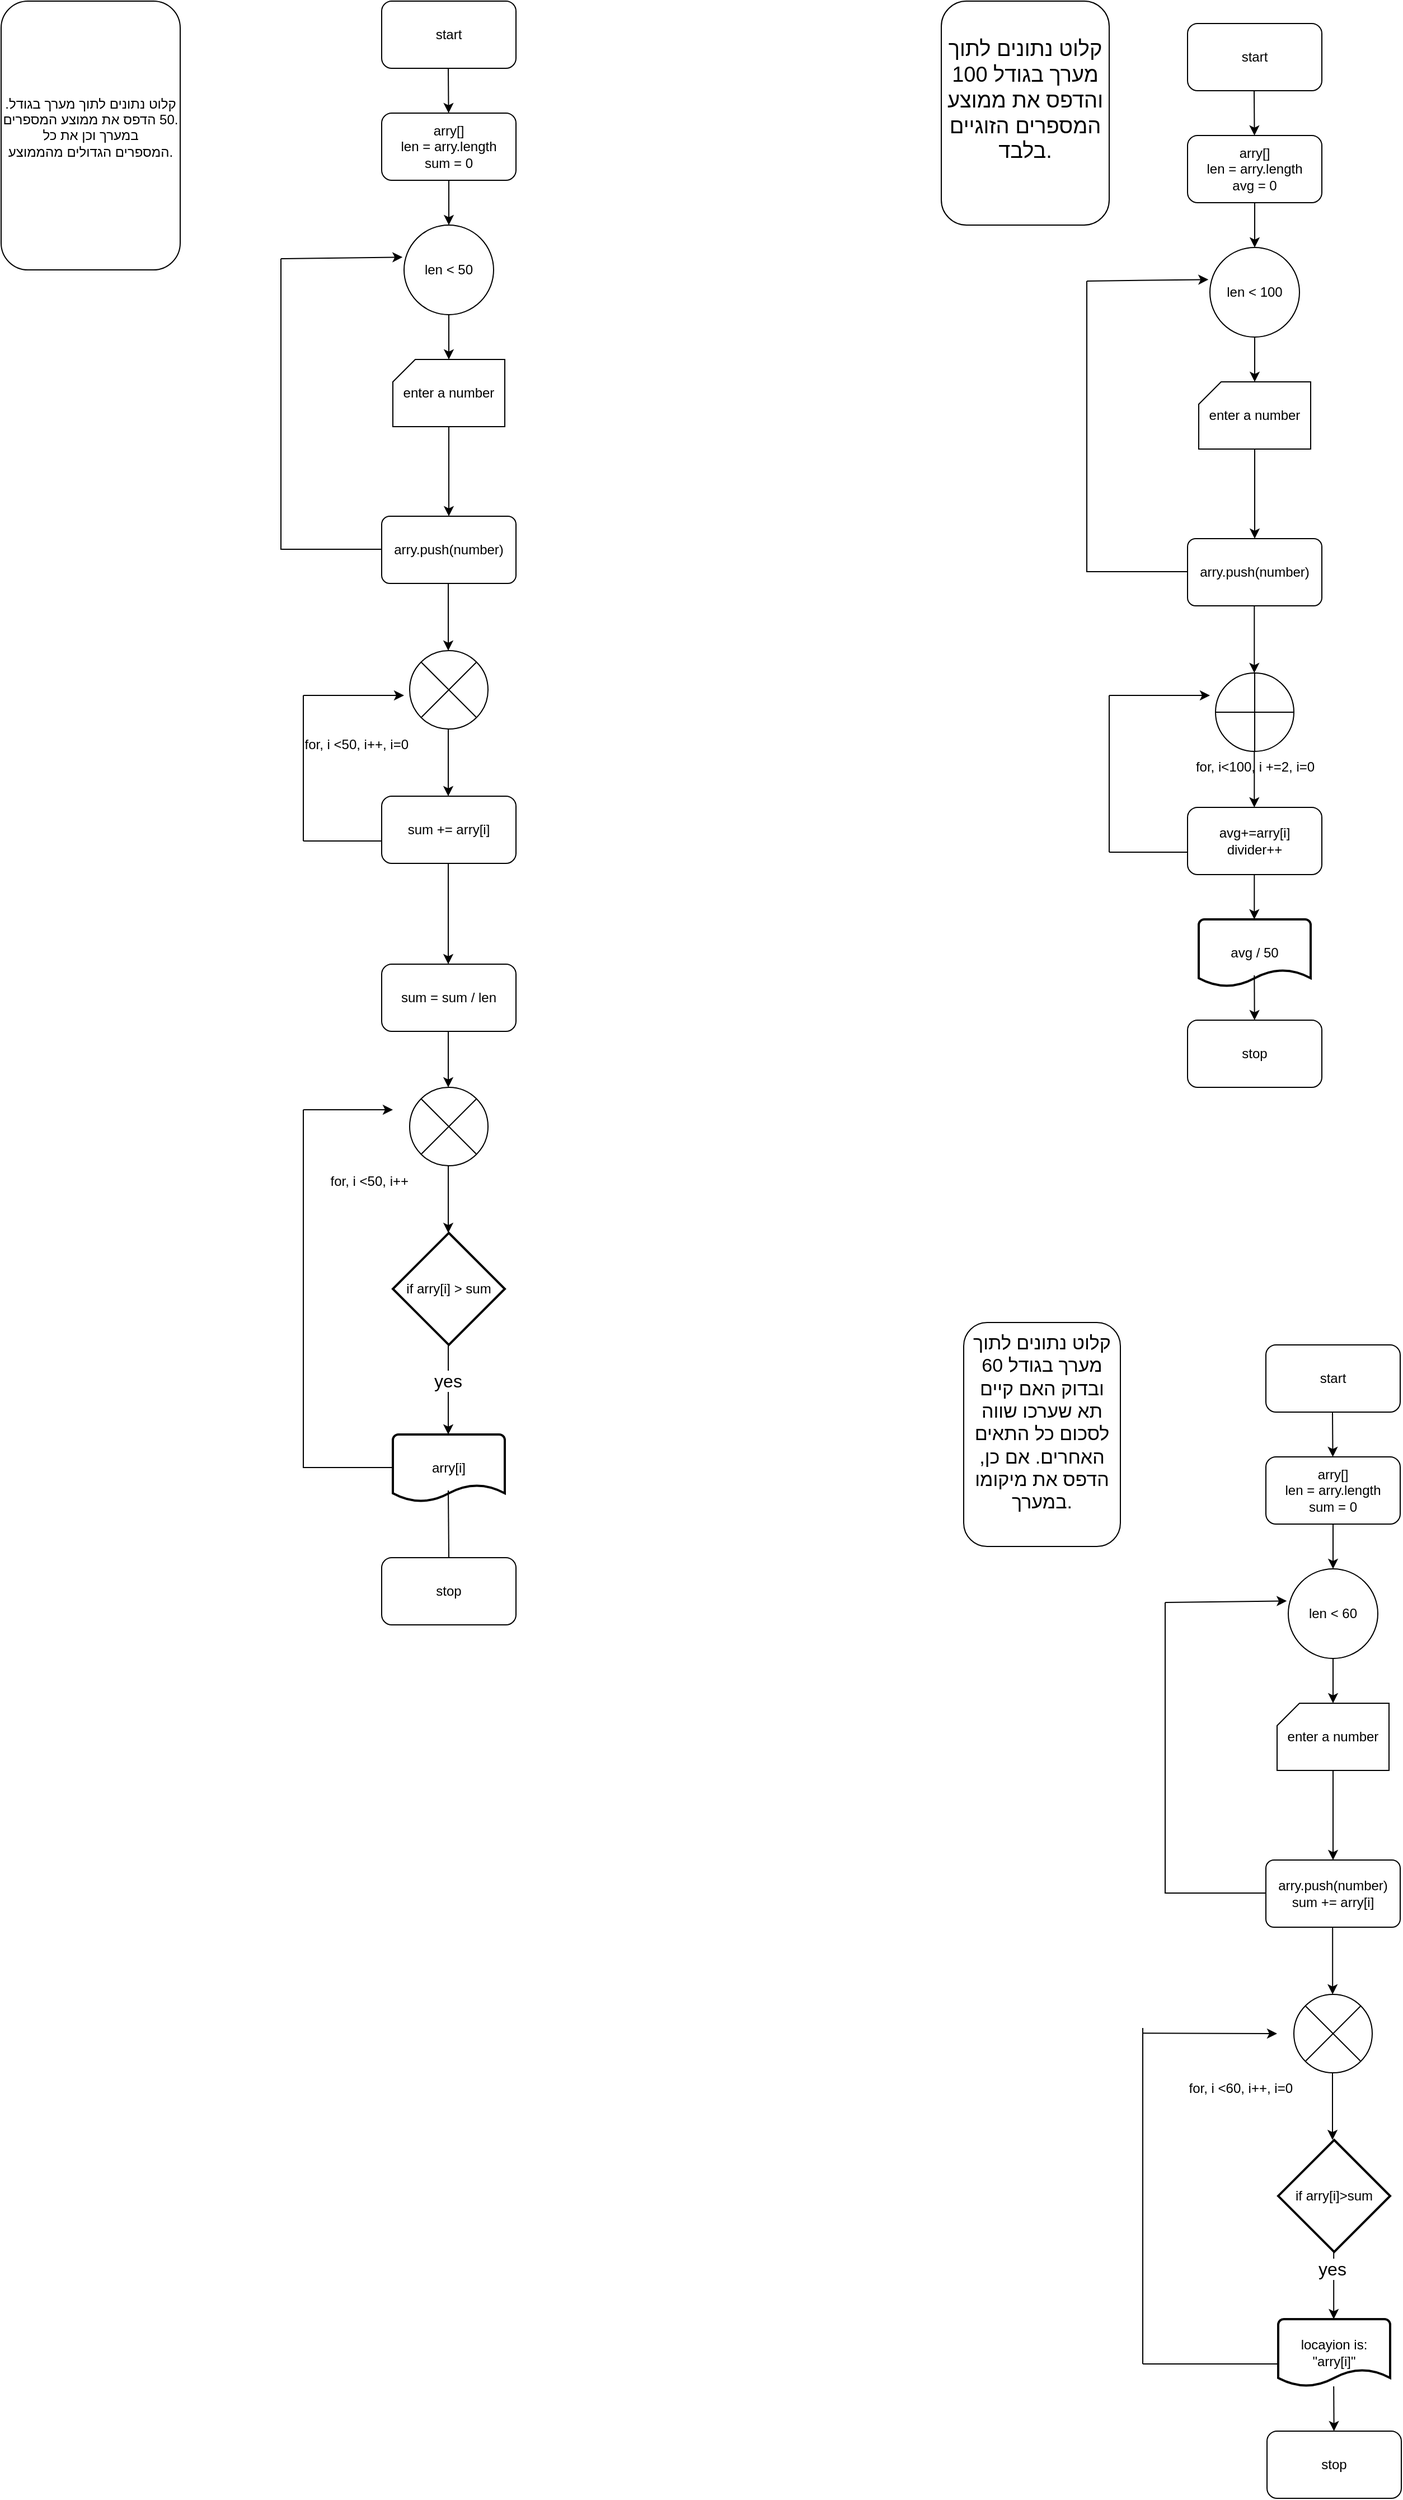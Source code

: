 <mxfile version="22.1.5" type="github">
  <diagram id="C5RBs43oDa-KdzZeNtuy" name="Page-1">
    <mxGraphModel dx="3366" dy="2257" grid="1" gridSize="10" guides="1" tooltips="1" connect="1" arrows="1" fold="1" page="1" pageScale="1" pageWidth="827" pageHeight="1169" math="0" shadow="0">
      <root>
        <mxCell id="WIyWlLk6GJQsqaUBKTNV-0" />
        <mxCell id="WIyWlLk6GJQsqaUBKTNV-1" parent="WIyWlLk6GJQsqaUBKTNV-0" />
        <mxCell id="SQix-TSE2oGtdI4UCU8X-0" value="&lt;div&gt;.קלוט נתונים לתוך מערך בגודל .50 הדפס את ממוצע המספרים במערך וכן את כל&lt;/div&gt;&lt;div&gt;המספרים הגדולים מהממוצע.&lt;/div&gt;&lt;div&gt;&lt;br&gt;&lt;/div&gt;" style="rounded=1;whiteSpace=wrap;html=1;" vertex="1" parent="WIyWlLk6GJQsqaUBKTNV-1">
          <mxGeometry y="10" width="160" height="240" as="geometry" />
        </mxCell>
        <mxCell id="SQix-TSE2oGtdI4UCU8X-1" value="start" style="rounded=1;whiteSpace=wrap;html=1;" vertex="1" parent="WIyWlLk6GJQsqaUBKTNV-1">
          <mxGeometry x="340" y="10" width="120" height="60" as="geometry" />
        </mxCell>
        <mxCell id="SQix-TSE2oGtdI4UCU8X-2" value="" style="endArrow=classic;html=1;rounded=0;" edge="1" parent="WIyWlLk6GJQsqaUBKTNV-1" target="SQix-TSE2oGtdI4UCU8X-3">
          <mxGeometry width="50" height="50" relative="1" as="geometry">
            <mxPoint x="399.5" y="70" as="sourcePoint" />
            <mxPoint x="399.5" y="130" as="targetPoint" />
          </mxGeometry>
        </mxCell>
        <mxCell id="SQix-TSE2oGtdI4UCU8X-5" value="" style="edgeStyle=orthogonalEdgeStyle;rounded=0;orthogonalLoop=1;jettySize=auto;html=1;" edge="1" parent="WIyWlLk6GJQsqaUBKTNV-1" source="SQix-TSE2oGtdI4UCU8X-3" target="SQix-TSE2oGtdI4UCU8X-4">
          <mxGeometry relative="1" as="geometry" />
        </mxCell>
        <mxCell id="SQix-TSE2oGtdI4UCU8X-3" value="arry[]&lt;br&gt;len = arry.length&lt;br&gt;sum = 0" style="rounded=1;whiteSpace=wrap;html=1;" vertex="1" parent="WIyWlLk6GJQsqaUBKTNV-1">
          <mxGeometry x="340" y="110" width="120" height="60" as="geometry" />
        </mxCell>
        <mxCell id="SQix-TSE2oGtdI4UCU8X-7" value="" style="edgeStyle=orthogonalEdgeStyle;rounded=0;orthogonalLoop=1;jettySize=auto;html=1;" edge="1" parent="WIyWlLk6GJQsqaUBKTNV-1" source="SQix-TSE2oGtdI4UCU8X-4">
          <mxGeometry relative="1" as="geometry">
            <mxPoint x="400" y="330" as="targetPoint" />
          </mxGeometry>
        </mxCell>
        <mxCell id="SQix-TSE2oGtdI4UCU8X-4" value="len &amp;lt; 50" style="ellipse;whiteSpace=wrap;html=1;rounded=1;" vertex="1" parent="WIyWlLk6GJQsqaUBKTNV-1">
          <mxGeometry x="360" y="210" width="80" height="80" as="geometry" />
        </mxCell>
        <mxCell id="SQix-TSE2oGtdI4UCU8X-10" value="" style="edgeStyle=orthogonalEdgeStyle;rounded=0;orthogonalLoop=1;jettySize=auto;html=1;" edge="1" parent="WIyWlLk6GJQsqaUBKTNV-1" source="SQix-TSE2oGtdI4UCU8X-8" target="SQix-TSE2oGtdI4UCU8X-9">
          <mxGeometry relative="1" as="geometry" />
        </mxCell>
        <mxCell id="SQix-TSE2oGtdI4UCU8X-8" value="enter a number" style="verticalLabelPosition=middle;verticalAlign=middle;html=1;shape=card;whiteSpace=wrap;size=20;arcSize=12;labelPosition=center;align=center;" vertex="1" parent="WIyWlLk6GJQsqaUBKTNV-1">
          <mxGeometry x="350" y="330" width="100" height="60" as="geometry" />
        </mxCell>
        <mxCell id="SQix-TSE2oGtdI4UCU8X-9" value="arry.push(number)" style="rounded=1;whiteSpace=wrap;html=1;arcSize=12;" vertex="1" parent="WIyWlLk6GJQsqaUBKTNV-1">
          <mxGeometry x="340" y="470" width="120" height="60" as="geometry" />
        </mxCell>
        <mxCell id="SQix-TSE2oGtdI4UCU8X-11" value="" style="endArrow=none;html=1;rounded=0;" edge="1" parent="WIyWlLk6GJQsqaUBKTNV-1">
          <mxGeometry width="50" height="50" relative="1" as="geometry">
            <mxPoint x="250" y="499.5" as="sourcePoint" />
            <mxPoint x="340" y="499.5" as="targetPoint" />
          </mxGeometry>
        </mxCell>
        <mxCell id="SQix-TSE2oGtdI4UCU8X-12" value="" style="endArrow=none;html=1;rounded=0;" edge="1" parent="WIyWlLk6GJQsqaUBKTNV-1">
          <mxGeometry width="50" height="50" relative="1" as="geometry">
            <mxPoint x="250" y="500" as="sourcePoint" />
            <mxPoint x="250" y="240" as="targetPoint" />
          </mxGeometry>
        </mxCell>
        <mxCell id="SQix-TSE2oGtdI4UCU8X-14" value="" style="endArrow=classic;html=1;rounded=0;entryX=-0.017;entryY=0.358;entryDx=0;entryDy=0;entryPerimeter=0;" edge="1" parent="WIyWlLk6GJQsqaUBKTNV-1" target="SQix-TSE2oGtdI4UCU8X-4">
          <mxGeometry width="50" height="50" relative="1" as="geometry">
            <mxPoint x="250" y="240" as="sourcePoint" />
            <mxPoint x="310" y="140" as="targetPoint" />
          </mxGeometry>
        </mxCell>
        <mxCell id="SQix-TSE2oGtdI4UCU8X-15" value="" style="endArrow=classic;html=1;rounded=0;" edge="1" parent="WIyWlLk6GJQsqaUBKTNV-1">
          <mxGeometry width="50" height="50" relative="1" as="geometry">
            <mxPoint x="399.5" y="530" as="sourcePoint" />
            <mxPoint x="399.5" y="590" as="targetPoint" />
          </mxGeometry>
        </mxCell>
        <mxCell id="SQix-TSE2oGtdI4UCU8X-16" value="for, i &amp;lt;50, i++, i=0" style="verticalLabelPosition=bottom;verticalAlign=top;html=1;shape=mxgraph.flowchart.or;labelPosition=left;align=right;" vertex="1" parent="WIyWlLk6GJQsqaUBKTNV-1">
          <mxGeometry x="365" y="590" width="70" height="70" as="geometry" />
        </mxCell>
        <mxCell id="SQix-TSE2oGtdI4UCU8X-17" value="" style="endArrow=classic;html=1;rounded=0;" edge="1" parent="WIyWlLk6GJQsqaUBKTNV-1">
          <mxGeometry width="50" height="50" relative="1" as="geometry">
            <mxPoint x="399.5" y="660" as="sourcePoint" />
            <mxPoint x="399.5" y="720" as="targetPoint" />
          </mxGeometry>
        </mxCell>
        <mxCell id="SQix-TSE2oGtdI4UCU8X-18" value="sum += arry[i]" style="rounded=1;whiteSpace=wrap;html=1;" vertex="1" parent="WIyWlLk6GJQsqaUBKTNV-1">
          <mxGeometry x="340" y="720" width="120" height="60" as="geometry" />
        </mxCell>
        <mxCell id="SQix-TSE2oGtdI4UCU8X-19" value="" style="endArrow=none;html=1;rounded=0;" edge="1" parent="WIyWlLk6GJQsqaUBKTNV-1">
          <mxGeometry width="50" height="50" relative="1" as="geometry">
            <mxPoint x="270" y="760" as="sourcePoint" />
            <mxPoint x="340" y="760" as="targetPoint" />
          </mxGeometry>
        </mxCell>
        <mxCell id="SQix-TSE2oGtdI4UCU8X-21" value="" style="endArrow=none;html=1;rounded=0;" edge="1" parent="WIyWlLk6GJQsqaUBKTNV-1">
          <mxGeometry width="50" height="50" relative="1" as="geometry">
            <mxPoint x="270" y="760" as="sourcePoint" />
            <mxPoint x="270" y="630" as="targetPoint" />
          </mxGeometry>
        </mxCell>
        <mxCell id="SQix-TSE2oGtdI4UCU8X-23" value="" style="endArrow=classic;html=1;rounded=0;" edge="1" parent="WIyWlLk6GJQsqaUBKTNV-1">
          <mxGeometry width="50" height="50" relative="1" as="geometry">
            <mxPoint x="270" y="630" as="sourcePoint" />
            <mxPoint x="360" y="630" as="targetPoint" />
          </mxGeometry>
        </mxCell>
        <mxCell id="SQix-TSE2oGtdI4UCU8X-25" value="" style="endArrow=classic;html=1;rounded=0;" edge="1" parent="WIyWlLk6GJQsqaUBKTNV-1">
          <mxGeometry width="50" height="50" relative="1" as="geometry">
            <mxPoint x="399.5" y="780" as="sourcePoint" />
            <mxPoint x="399.5" y="870" as="targetPoint" />
          </mxGeometry>
        </mxCell>
        <mxCell id="SQix-TSE2oGtdI4UCU8X-26" value="sum = sum / len" style="rounded=1;whiteSpace=wrap;html=1;" vertex="1" parent="WIyWlLk6GJQsqaUBKTNV-1">
          <mxGeometry x="340" y="870" width="120" height="60" as="geometry" />
        </mxCell>
        <mxCell id="SQix-TSE2oGtdI4UCU8X-28" value="" style="endArrow=classic;html=1;rounded=0;" edge="1" parent="WIyWlLk6GJQsqaUBKTNV-1">
          <mxGeometry width="50" height="50" relative="1" as="geometry">
            <mxPoint x="399.5" y="930" as="sourcePoint" />
            <mxPoint x="399.5" y="980" as="targetPoint" />
          </mxGeometry>
        </mxCell>
        <mxCell id="SQix-TSE2oGtdI4UCU8X-29" value="for, i &amp;lt;50, i++" style="verticalLabelPosition=bottom;verticalAlign=top;html=1;shape=mxgraph.flowchart.or;labelPosition=left;align=right;" vertex="1" parent="WIyWlLk6GJQsqaUBKTNV-1">
          <mxGeometry x="365" y="980" width="70" height="70" as="geometry" />
        </mxCell>
        <mxCell id="SQix-TSE2oGtdI4UCU8X-30" value="" style="endArrow=classic;html=1;rounded=0;" edge="1" parent="WIyWlLk6GJQsqaUBKTNV-1">
          <mxGeometry width="50" height="50" relative="1" as="geometry">
            <mxPoint x="399.5" y="1050" as="sourcePoint" />
            <mxPoint x="399.5" y="1110" as="targetPoint" />
          </mxGeometry>
        </mxCell>
        <mxCell id="SQix-TSE2oGtdI4UCU8X-31" value="if arry[i] &amp;gt; sum" style="strokeWidth=2;html=1;shape=mxgraph.flowchart.decision;whiteSpace=wrap;" vertex="1" parent="WIyWlLk6GJQsqaUBKTNV-1">
          <mxGeometry x="350" y="1110" width="100" height="100" as="geometry" />
        </mxCell>
        <mxCell id="SQix-TSE2oGtdI4UCU8X-32" value="" style="endArrow=none;html=1;rounded=0;" edge="1" parent="WIyWlLk6GJQsqaUBKTNV-1">
          <mxGeometry width="50" height="50" relative="1" as="geometry">
            <mxPoint x="270" y="1319.5" as="sourcePoint" />
            <mxPoint x="350" y="1319.5" as="targetPoint" />
          </mxGeometry>
        </mxCell>
        <mxCell id="SQix-TSE2oGtdI4UCU8X-33" value="" style="endArrow=none;html=1;rounded=0;" edge="1" parent="WIyWlLk6GJQsqaUBKTNV-1">
          <mxGeometry width="50" height="50" relative="1" as="geometry">
            <mxPoint x="270" y="1320" as="sourcePoint" />
            <mxPoint x="270" y="1000" as="targetPoint" />
          </mxGeometry>
        </mxCell>
        <mxCell id="SQix-TSE2oGtdI4UCU8X-35" value="" style="endArrow=classic;html=1;rounded=0;" edge="1" parent="WIyWlLk6GJQsqaUBKTNV-1">
          <mxGeometry width="50" height="50" relative="1" as="geometry">
            <mxPoint x="270" y="1000" as="sourcePoint" />
            <mxPoint x="350" y="1000" as="targetPoint" />
          </mxGeometry>
        </mxCell>
        <mxCell id="SQix-TSE2oGtdI4UCU8X-37" value="" style="endArrow=classic;html=1;rounded=0;" edge="1" parent="WIyWlLk6GJQsqaUBKTNV-1">
          <mxGeometry width="50" height="50" relative="1" as="geometry">
            <mxPoint x="399.5" y="1210" as="sourcePoint" />
            <mxPoint x="399.5" y="1290" as="targetPoint" />
          </mxGeometry>
        </mxCell>
        <mxCell id="SQix-TSE2oGtdI4UCU8X-38" value="yes" style="edgeLabel;html=1;align=center;verticalAlign=middle;resizable=0;points=[];fontSize=16;" vertex="1" connectable="0" parent="SQix-TSE2oGtdI4UCU8X-37">
          <mxGeometry x="-0.2" y="-1" relative="1" as="geometry">
            <mxPoint as="offset" />
          </mxGeometry>
        </mxCell>
        <mxCell id="SQix-TSE2oGtdI4UCU8X-39" value="arry[i]" style="strokeWidth=2;html=1;shape=mxgraph.flowchart.document2;whiteSpace=wrap;size=0.25;" vertex="1" parent="WIyWlLk6GJQsqaUBKTNV-1">
          <mxGeometry x="350" y="1290" width="100" height="60" as="geometry" />
        </mxCell>
        <mxCell id="SQix-TSE2oGtdI4UCU8X-40" value="" style="endArrow=none;html=1;rounded=0;" edge="1" parent="WIyWlLk6GJQsqaUBKTNV-1">
          <mxGeometry width="50" height="50" relative="1" as="geometry">
            <mxPoint x="400" y="1400" as="sourcePoint" />
            <mxPoint x="399.5" y="1340" as="targetPoint" />
          </mxGeometry>
        </mxCell>
        <mxCell id="SQix-TSE2oGtdI4UCU8X-41" value="stop" style="rounded=1;whiteSpace=wrap;html=1;" vertex="1" parent="WIyWlLk6GJQsqaUBKTNV-1">
          <mxGeometry x="340" y="1400" width="120" height="60" as="geometry" />
        </mxCell>
        <mxCell id="SQix-TSE2oGtdI4UCU8X-42" value="&lt;div style=&quot;font-size: 19px;&quot;&gt;קלוט נתונים לתוך מערך בגודל 100 והדפס את ממוצע המספרים הזוגיים בלבד.&lt;/div&gt;&lt;div style=&quot;font-size: 19px;&quot;&gt;&lt;br style=&quot;font-size: 19px;&quot;&gt;&lt;/div&gt;" style="rounded=1;whiteSpace=wrap;html=1;fontSize=19;" vertex="1" parent="WIyWlLk6GJQsqaUBKTNV-1">
          <mxGeometry x="840" y="10" width="150" height="200" as="geometry" />
        </mxCell>
        <mxCell id="SQix-TSE2oGtdI4UCU8X-43" value="start" style="rounded=1;whiteSpace=wrap;html=1;" vertex="1" parent="WIyWlLk6GJQsqaUBKTNV-1">
          <mxGeometry x="1060" y="30" width="120" height="60" as="geometry" />
        </mxCell>
        <mxCell id="SQix-TSE2oGtdI4UCU8X-44" value="" style="endArrow=classic;html=1;rounded=0;" edge="1" parent="WIyWlLk6GJQsqaUBKTNV-1" target="SQix-TSE2oGtdI4UCU8X-46">
          <mxGeometry width="50" height="50" relative="1" as="geometry">
            <mxPoint x="1119.5" y="90" as="sourcePoint" />
            <mxPoint x="1119.5" y="150" as="targetPoint" />
          </mxGeometry>
        </mxCell>
        <mxCell id="SQix-TSE2oGtdI4UCU8X-45" value="" style="edgeStyle=orthogonalEdgeStyle;rounded=0;orthogonalLoop=1;jettySize=auto;html=1;" edge="1" parent="WIyWlLk6GJQsqaUBKTNV-1" source="SQix-TSE2oGtdI4UCU8X-46" target="SQix-TSE2oGtdI4UCU8X-48">
          <mxGeometry relative="1" as="geometry" />
        </mxCell>
        <mxCell id="SQix-TSE2oGtdI4UCU8X-46" value="arry[]&lt;br&gt;len = arry.length&lt;br&gt;avg = 0" style="rounded=1;whiteSpace=wrap;html=1;" vertex="1" parent="WIyWlLk6GJQsqaUBKTNV-1">
          <mxGeometry x="1060" y="130" width="120" height="60" as="geometry" />
        </mxCell>
        <mxCell id="SQix-TSE2oGtdI4UCU8X-47" value="" style="edgeStyle=orthogonalEdgeStyle;rounded=0;orthogonalLoop=1;jettySize=auto;html=1;" edge="1" parent="WIyWlLk6GJQsqaUBKTNV-1" source="SQix-TSE2oGtdI4UCU8X-48">
          <mxGeometry relative="1" as="geometry">
            <mxPoint x="1120" y="350" as="targetPoint" />
          </mxGeometry>
        </mxCell>
        <mxCell id="SQix-TSE2oGtdI4UCU8X-48" value="len &amp;lt; 100" style="ellipse;whiteSpace=wrap;html=1;rounded=1;" vertex="1" parent="WIyWlLk6GJQsqaUBKTNV-1">
          <mxGeometry x="1080" y="230" width="80" height="80" as="geometry" />
        </mxCell>
        <mxCell id="SQix-TSE2oGtdI4UCU8X-49" value="" style="edgeStyle=orthogonalEdgeStyle;rounded=0;orthogonalLoop=1;jettySize=auto;html=1;" edge="1" parent="WIyWlLk6GJQsqaUBKTNV-1" source="SQix-TSE2oGtdI4UCU8X-50" target="SQix-TSE2oGtdI4UCU8X-51">
          <mxGeometry relative="1" as="geometry" />
        </mxCell>
        <mxCell id="SQix-TSE2oGtdI4UCU8X-50" value="enter a number" style="verticalLabelPosition=middle;verticalAlign=middle;html=1;shape=card;whiteSpace=wrap;size=20;arcSize=12;labelPosition=center;align=center;" vertex="1" parent="WIyWlLk6GJQsqaUBKTNV-1">
          <mxGeometry x="1070" y="350" width="100" height="60" as="geometry" />
        </mxCell>
        <mxCell id="SQix-TSE2oGtdI4UCU8X-51" value="arry.push(number)" style="rounded=1;whiteSpace=wrap;html=1;arcSize=12;" vertex="1" parent="WIyWlLk6GJQsqaUBKTNV-1">
          <mxGeometry x="1060" y="490" width="120" height="60" as="geometry" />
        </mxCell>
        <mxCell id="SQix-TSE2oGtdI4UCU8X-52" value="" style="endArrow=none;html=1;rounded=0;" edge="1" parent="WIyWlLk6GJQsqaUBKTNV-1">
          <mxGeometry width="50" height="50" relative="1" as="geometry">
            <mxPoint x="970" y="519.5" as="sourcePoint" />
            <mxPoint x="1060" y="519.5" as="targetPoint" />
          </mxGeometry>
        </mxCell>
        <mxCell id="SQix-TSE2oGtdI4UCU8X-53" value="" style="endArrow=none;html=1;rounded=0;" edge="1" parent="WIyWlLk6GJQsqaUBKTNV-1">
          <mxGeometry width="50" height="50" relative="1" as="geometry">
            <mxPoint x="970" y="520" as="sourcePoint" />
            <mxPoint x="970" y="260" as="targetPoint" />
          </mxGeometry>
        </mxCell>
        <mxCell id="SQix-TSE2oGtdI4UCU8X-54" value="" style="endArrow=classic;html=1;rounded=0;entryX=-0.017;entryY=0.358;entryDx=0;entryDy=0;entryPerimeter=0;" edge="1" parent="WIyWlLk6GJQsqaUBKTNV-1" target="SQix-TSE2oGtdI4UCU8X-48">
          <mxGeometry width="50" height="50" relative="1" as="geometry">
            <mxPoint x="970" y="260" as="sourcePoint" />
            <mxPoint x="1030" y="160" as="targetPoint" />
          </mxGeometry>
        </mxCell>
        <mxCell id="SQix-TSE2oGtdI4UCU8X-55" value="" style="endArrow=classic;html=1;rounded=0;" edge="1" parent="WIyWlLk6GJQsqaUBKTNV-1">
          <mxGeometry width="50" height="50" relative="1" as="geometry">
            <mxPoint x="1119.66" y="550" as="sourcePoint" />
            <mxPoint x="1119.66" y="610" as="targetPoint" />
          </mxGeometry>
        </mxCell>
        <mxCell id="SQix-TSE2oGtdI4UCU8X-56" value="for, i&amp;lt;100, i +=2, i=0" style="verticalLabelPosition=bottom;verticalAlign=top;html=1;shape=mxgraph.flowchart.summing_function;" vertex="1" parent="WIyWlLk6GJQsqaUBKTNV-1">
          <mxGeometry x="1085" y="610" width="70" height="70" as="geometry" />
        </mxCell>
        <mxCell id="SQix-TSE2oGtdI4UCU8X-57" value="" style="endArrow=classic;html=1;rounded=0;" edge="1" parent="WIyWlLk6GJQsqaUBKTNV-1">
          <mxGeometry width="50" height="50" relative="1" as="geometry">
            <mxPoint x="1119.66" y="680" as="sourcePoint" />
            <mxPoint x="1119.66" y="730" as="targetPoint" />
          </mxGeometry>
        </mxCell>
        <mxCell id="SQix-TSE2oGtdI4UCU8X-58" value="avg+=arry[i]&lt;br&gt;divider++" style="rounded=1;whiteSpace=wrap;html=1;" vertex="1" parent="WIyWlLk6GJQsqaUBKTNV-1">
          <mxGeometry x="1060" y="730" width="120" height="60" as="geometry" />
        </mxCell>
        <mxCell id="SQix-TSE2oGtdI4UCU8X-59" value="" style="endArrow=none;html=1;rounded=0;" edge="1" parent="WIyWlLk6GJQsqaUBKTNV-1">
          <mxGeometry width="50" height="50" relative="1" as="geometry">
            <mxPoint x="990" y="770" as="sourcePoint" />
            <mxPoint x="1060" y="770" as="targetPoint" />
          </mxGeometry>
        </mxCell>
        <mxCell id="SQix-TSE2oGtdI4UCU8X-60" value="" style="endArrow=none;html=1;rounded=0;" edge="1" parent="WIyWlLk6GJQsqaUBKTNV-1">
          <mxGeometry width="50" height="50" relative="1" as="geometry">
            <mxPoint x="990" y="770" as="sourcePoint" />
            <mxPoint x="990" y="630" as="targetPoint" />
          </mxGeometry>
        </mxCell>
        <mxCell id="SQix-TSE2oGtdI4UCU8X-61" value="" style="endArrow=classic;html=1;rounded=0;" edge="1" parent="WIyWlLk6GJQsqaUBKTNV-1">
          <mxGeometry width="50" height="50" relative="1" as="geometry">
            <mxPoint x="990" y="630" as="sourcePoint" />
            <mxPoint x="1080" y="630" as="targetPoint" />
          </mxGeometry>
        </mxCell>
        <mxCell id="SQix-TSE2oGtdI4UCU8X-62" value="" style="endArrow=classic;html=1;rounded=0;" edge="1" parent="WIyWlLk6GJQsqaUBKTNV-1">
          <mxGeometry width="50" height="50" relative="1" as="geometry">
            <mxPoint x="1119.66" y="790" as="sourcePoint" />
            <mxPoint x="1119.66" y="830" as="targetPoint" />
          </mxGeometry>
        </mxCell>
        <mxCell id="SQix-TSE2oGtdI4UCU8X-63" value="avg / 50" style="strokeWidth=2;html=1;shape=mxgraph.flowchart.document2;whiteSpace=wrap;size=0.25;" vertex="1" parent="WIyWlLk6GJQsqaUBKTNV-1">
          <mxGeometry x="1070" y="830" width="100" height="60" as="geometry" />
        </mxCell>
        <mxCell id="SQix-TSE2oGtdI4UCU8X-64" value="" style="endArrow=classic;html=1;rounded=0;" edge="1" parent="WIyWlLk6GJQsqaUBKTNV-1" target="SQix-TSE2oGtdI4UCU8X-65">
          <mxGeometry width="50" height="50" relative="1" as="geometry">
            <mxPoint x="1119.66" y="880" as="sourcePoint" />
            <mxPoint x="1119.66" y="930" as="targetPoint" />
          </mxGeometry>
        </mxCell>
        <mxCell id="SQix-TSE2oGtdI4UCU8X-65" value="stop" style="rounded=1;whiteSpace=wrap;html=1;" vertex="1" parent="WIyWlLk6GJQsqaUBKTNV-1">
          <mxGeometry x="1060" y="920" width="120" height="60" as="geometry" />
        </mxCell>
        <mxCell id="SQix-TSE2oGtdI4UCU8X-66" value="&lt;div style=&quot;font-size: 17px;&quot;&gt;קלוט נתונים לתוך מערך בגודל 60 ובדוק האם קיים תא שערכו שווה לסכום כל התאים&lt;/div&gt;&lt;div style=&quot;font-size: 17px;&quot;&gt;האחרים. אם כן, הדפס את מיקומו במערך.&lt;/div&gt;&lt;div style=&quot;font-size: 17px;&quot;&gt;&lt;br style=&quot;font-size: 17px;&quot;&gt;&lt;/div&gt;" style="rounded=1;whiteSpace=wrap;html=1;fontSize=17;" vertex="1" parent="WIyWlLk6GJQsqaUBKTNV-1">
          <mxGeometry x="860" y="1190" width="140" height="200" as="geometry" />
        </mxCell>
        <mxCell id="SQix-TSE2oGtdI4UCU8X-67" value="start" style="rounded=1;whiteSpace=wrap;html=1;" vertex="1" parent="WIyWlLk6GJQsqaUBKTNV-1">
          <mxGeometry x="1130" y="1210" width="120" height="60" as="geometry" />
        </mxCell>
        <mxCell id="SQix-TSE2oGtdI4UCU8X-68" value="" style="endArrow=classic;html=1;rounded=0;" edge="1" parent="WIyWlLk6GJQsqaUBKTNV-1" target="SQix-TSE2oGtdI4UCU8X-70">
          <mxGeometry width="50" height="50" relative="1" as="geometry">
            <mxPoint x="1189.5" y="1270" as="sourcePoint" />
            <mxPoint x="1189.5" y="1330" as="targetPoint" />
          </mxGeometry>
        </mxCell>
        <mxCell id="SQix-TSE2oGtdI4UCU8X-69" value="" style="edgeStyle=orthogonalEdgeStyle;rounded=0;orthogonalLoop=1;jettySize=auto;html=1;" edge="1" parent="WIyWlLk6GJQsqaUBKTNV-1" source="SQix-TSE2oGtdI4UCU8X-70" target="SQix-TSE2oGtdI4UCU8X-72">
          <mxGeometry relative="1" as="geometry" />
        </mxCell>
        <mxCell id="SQix-TSE2oGtdI4UCU8X-70" value="arry[]&lt;br&gt;len = arry.length&lt;br&gt;sum = 0" style="rounded=1;whiteSpace=wrap;html=1;" vertex="1" parent="WIyWlLk6GJQsqaUBKTNV-1">
          <mxGeometry x="1130" y="1310" width="120" height="60" as="geometry" />
        </mxCell>
        <mxCell id="SQix-TSE2oGtdI4UCU8X-71" value="" style="edgeStyle=orthogonalEdgeStyle;rounded=0;orthogonalLoop=1;jettySize=auto;html=1;" edge="1" parent="WIyWlLk6GJQsqaUBKTNV-1" source="SQix-TSE2oGtdI4UCU8X-72">
          <mxGeometry relative="1" as="geometry">
            <mxPoint x="1190" y="1530" as="targetPoint" />
          </mxGeometry>
        </mxCell>
        <mxCell id="SQix-TSE2oGtdI4UCU8X-72" value="len &amp;lt; 60" style="ellipse;whiteSpace=wrap;html=1;rounded=1;" vertex="1" parent="WIyWlLk6GJQsqaUBKTNV-1">
          <mxGeometry x="1150" y="1410" width="80" height="80" as="geometry" />
        </mxCell>
        <mxCell id="SQix-TSE2oGtdI4UCU8X-73" value="" style="edgeStyle=orthogonalEdgeStyle;rounded=0;orthogonalLoop=1;jettySize=auto;html=1;" edge="1" parent="WIyWlLk6GJQsqaUBKTNV-1" source="SQix-TSE2oGtdI4UCU8X-74" target="SQix-TSE2oGtdI4UCU8X-75">
          <mxGeometry relative="1" as="geometry" />
        </mxCell>
        <mxCell id="SQix-TSE2oGtdI4UCU8X-74" value="enter a number" style="verticalLabelPosition=middle;verticalAlign=middle;html=1;shape=card;whiteSpace=wrap;size=20;arcSize=12;labelPosition=center;align=center;" vertex="1" parent="WIyWlLk6GJQsqaUBKTNV-1">
          <mxGeometry x="1140" y="1530" width="100" height="60" as="geometry" />
        </mxCell>
        <mxCell id="SQix-TSE2oGtdI4UCU8X-75" value="arry.push(number)&lt;br&gt;sum += arry[i]" style="rounded=1;whiteSpace=wrap;html=1;arcSize=12;" vertex="1" parent="WIyWlLk6GJQsqaUBKTNV-1">
          <mxGeometry x="1130" y="1670" width="120" height="60" as="geometry" />
        </mxCell>
        <mxCell id="SQix-TSE2oGtdI4UCU8X-76" value="" style="endArrow=none;html=1;rounded=0;" edge="1" parent="WIyWlLk6GJQsqaUBKTNV-1">
          <mxGeometry width="50" height="50" relative="1" as="geometry">
            <mxPoint x="1040" y="1699.5" as="sourcePoint" />
            <mxPoint x="1130" y="1699.5" as="targetPoint" />
          </mxGeometry>
        </mxCell>
        <mxCell id="SQix-TSE2oGtdI4UCU8X-77" value="" style="endArrow=none;html=1;rounded=0;" edge="1" parent="WIyWlLk6GJQsqaUBKTNV-1">
          <mxGeometry width="50" height="50" relative="1" as="geometry">
            <mxPoint x="1040" y="1700" as="sourcePoint" />
            <mxPoint x="1040" y="1440" as="targetPoint" />
          </mxGeometry>
        </mxCell>
        <mxCell id="SQix-TSE2oGtdI4UCU8X-78" value="" style="endArrow=classic;html=1;rounded=0;entryX=-0.017;entryY=0.358;entryDx=0;entryDy=0;entryPerimeter=0;" edge="1" parent="WIyWlLk6GJQsqaUBKTNV-1" target="SQix-TSE2oGtdI4UCU8X-72">
          <mxGeometry width="50" height="50" relative="1" as="geometry">
            <mxPoint x="1040" y="1440" as="sourcePoint" />
            <mxPoint x="1100" y="1340" as="targetPoint" />
          </mxGeometry>
        </mxCell>
        <mxCell id="SQix-TSE2oGtdI4UCU8X-85" value="" style="endArrow=classic;html=1;rounded=0;" edge="1" parent="WIyWlLk6GJQsqaUBKTNV-1">
          <mxGeometry width="50" height="50" relative="1" as="geometry">
            <mxPoint x="1189.6" y="1730" as="sourcePoint" />
            <mxPoint x="1189.6" y="1790" as="targetPoint" />
          </mxGeometry>
        </mxCell>
        <mxCell id="SQix-TSE2oGtdI4UCU8X-87" value="for, i &amp;lt;60, i++, i=0" style="verticalLabelPosition=bottom;verticalAlign=top;html=1;shape=mxgraph.flowchart.or;labelPosition=left;align=right;" vertex="1" parent="WIyWlLk6GJQsqaUBKTNV-1">
          <mxGeometry x="1155" y="1790" width="70" height="70" as="geometry" />
        </mxCell>
        <mxCell id="SQix-TSE2oGtdI4UCU8X-88" value="" style="endArrow=classic;html=1;rounded=0;" edge="1" parent="WIyWlLk6GJQsqaUBKTNV-1">
          <mxGeometry width="50" height="50" relative="1" as="geometry">
            <mxPoint x="1189.5" y="1860" as="sourcePoint" />
            <mxPoint x="1189.5" y="1920" as="targetPoint" />
          </mxGeometry>
        </mxCell>
        <mxCell id="SQix-TSE2oGtdI4UCU8X-90" value="" style="endArrow=none;html=1;rounded=0;" edge="1" parent="WIyWlLk6GJQsqaUBKTNV-1">
          <mxGeometry width="50" height="50" relative="1" as="geometry">
            <mxPoint x="1020" y="2120" as="sourcePoint" />
            <mxPoint x="1140" y="2120" as="targetPoint" />
          </mxGeometry>
        </mxCell>
        <mxCell id="SQix-TSE2oGtdI4UCU8X-91" value="" style="endArrow=none;html=1;rounded=0;" edge="1" parent="WIyWlLk6GJQsqaUBKTNV-1">
          <mxGeometry width="50" height="50" relative="1" as="geometry">
            <mxPoint x="1020" y="2120" as="sourcePoint" />
            <mxPoint x="1020" y="1820" as="targetPoint" />
          </mxGeometry>
        </mxCell>
        <mxCell id="SQix-TSE2oGtdI4UCU8X-92" value="" style="endArrow=classic;html=1;rounded=0;" edge="1" parent="WIyWlLk6GJQsqaUBKTNV-1">
          <mxGeometry width="50" height="50" relative="1" as="geometry">
            <mxPoint x="1020" y="1824.6" as="sourcePoint" />
            <mxPoint x="1140" y="1825" as="targetPoint" />
          </mxGeometry>
        </mxCell>
        <mxCell id="SQix-TSE2oGtdI4UCU8X-93" value="if arry[i]&amp;gt;sum" style="strokeWidth=2;html=1;shape=mxgraph.flowchart.decision;whiteSpace=wrap;" vertex="1" parent="WIyWlLk6GJQsqaUBKTNV-1">
          <mxGeometry x="1141" y="1920" width="100" height="100" as="geometry" />
        </mxCell>
        <mxCell id="SQix-TSE2oGtdI4UCU8X-94" value="" style="endArrow=classic;html=1;rounded=0;" edge="1" parent="WIyWlLk6GJQsqaUBKTNV-1">
          <mxGeometry width="50" height="50" relative="1" as="geometry">
            <mxPoint x="1190.6" y="2020" as="sourcePoint" />
            <mxPoint x="1190.6" y="2080" as="targetPoint" />
          </mxGeometry>
        </mxCell>
        <mxCell id="SQix-TSE2oGtdI4UCU8X-95" value="yes" style="edgeLabel;html=1;align=center;verticalAlign=middle;resizable=0;points=[];fontSize=16;" vertex="1" connectable="0" parent="SQix-TSE2oGtdI4UCU8X-94">
          <mxGeometry x="-0.511" y="-2" relative="1" as="geometry">
            <mxPoint as="offset" />
          </mxGeometry>
        </mxCell>
        <mxCell id="SQix-TSE2oGtdI4UCU8X-96" value="locayion is: &quot;arry[i]&quot;" style="strokeWidth=2;html=1;shape=mxgraph.flowchart.document2;whiteSpace=wrap;size=0.25;" vertex="1" parent="WIyWlLk6GJQsqaUBKTNV-1">
          <mxGeometry x="1141" y="2080" width="100" height="60" as="geometry" />
        </mxCell>
        <mxCell id="SQix-TSE2oGtdI4UCU8X-97" value="" style="endArrow=classic;html=1;rounded=0;" edge="1" parent="WIyWlLk6GJQsqaUBKTNV-1" target="SQix-TSE2oGtdI4UCU8X-98">
          <mxGeometry width="50" height="50" relative="1" as="geometry">
            <mxPoint x="1190.6" y="2140" as="sourcePoint" />
            <mxPoint x="1190.6" y="2210" as="targetPoint" />
          </mxGeometry>
        </mxCell>
        <mxCell id="SQix-TSE2oGtdI4UCU8X-98" value="stop" style="rounded=1;whiteSpace=wrap;html=1;" vertex="1" parent="WIyWlLk6GJQsqaUBKTNV-1">
          <mxGeometry x="1131" y="2180" width="120" height="60" as="geometry" />
        </mxCell>
      </root>
    </mxGraphModel>
  </diagram>
</mxfile>

